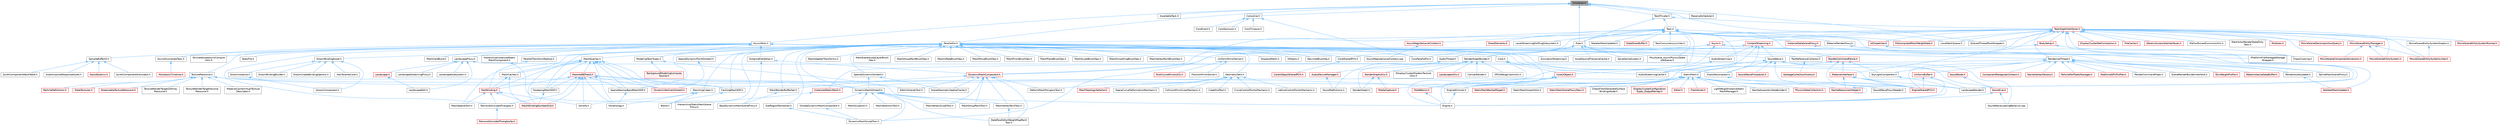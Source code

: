 digraph "Scheduler.h"
{
 // INTERACTIVE_SVG=YES
 // LATEX_PDF_SIZE
  bgcolor="transparent";
  edge [fontname=Helvetica,fontsize=10,labelfontname=Helvetica,labelfontsize=10];
  node [fontname=Helvetica,fontsize=10,shape=box,height=0.2,width=0.4];
  Node1 [id="Node000001",label="Scheduler.h",height=0.2,width=0.4,color="gray40", fillcolor="grey60", style="filled", fontcolor="black",tooltip=" "];
  Node1 -> Node2 [id="edge1_Node000001_Node000002",dir="back",color="steelblue1",style="solid",tooltip=" "];
  Node2 [id="Node000002",label="AsyncWork.h",height=0.2,width=0.4,color="grey40", fillcolor="white", style="filled",URL="$da/d9a/AsyncWork_8h.html",tooltip=" "];
  Node2 -> Node3 [id="edge2_Node000002_Node000003",dir="back",color="steelblue1",style="solid",tooltip=" "];
  Node3 [id="Node000003",label="AnimationStreaming.h",height=0.2,width=0.4,color="grey40", fillcolor="white", style="filled",URL="$d5/d44/AnimationStreaming_8h.html",tooltip=" "];
  Node2 -> Node4 [id="edge3_Node000002_Node000004",dir="back",color="steelblue1",style="solid",tooltip=" "];
  Node4 [id="Node000004",label="AsyncEnumerateTask.h",height=0.2,width=0.4,color="grey40", fillcolor="white", style="filled",URL="$d5/d71/AsyncEnumerateTask_8h.html",tooltip=" "];
  Node4 -> Node5 [id="edge4_Node000004_Node000005",dir="back",color="steelblue1",style="solid",tooltip=" "];
  Node5 [id="Node000005",label="MonotonicTimeline.h",height=0.2,width=0.4,color="red", fillcolor="#FFF0F0", style="filled",URL="$d9/dfd/MonotonicTimeline_8h.html",tooltip=" "];
  Node2 -> Node7 [id="edge5_Node000002_Node000007",dir="back",color="steelblue1",style="solid",tooltip=" "];
  Node7 [id="Node000007",label="AudioDecompress.h",height=0.2,width=0.4,color="grey40", fillcolor="white", style="filled",URL="$d9/dfd/AudioDecompress_8h.html",tooltip=" "];
  Node7 -> Node8 [id="edge6_Node000007_Node000008",dir="back",color="steelblue1",style="solid",tooltip=" "];
  Node8 [id="Node000008",label="SoundWaveProxyReader.h",height=0.2,width=0.4,color="grey40", fillcolor="white", style="filled",URL="$d1/d23/SoundWaveProxyReader_8h.html",tooltip=" "];
  Node2 -> Node9 [id="edge7_Node000002_Node000009",dir="back",color="steelblue1",style="solid",tooltip=" "];
  Node9 [id="Node000009",label="AudioStreaming.h",height=0.2,width=0.4,color="grey40", fillcolor="white", style="filled",URL="$db/d37/AudioStreaming_8h.html",tooltip=" "];
  Node9 -> Node10 [id="edge8_Node000009_Node000010",dir="back",color="steelblue1",style="solid",tooltip=" "];
  Node10 [id="Node000010",label="AudioStreamingCache.h",height=0.2,width=0.4,color="grey40", fillcolor="white", style="filled",URL="$d2/dc1/AudioStreamingCache_8h.html",tooltip=" "];
  Node2 -> Node10 [id="edge9_Node000002_Node000010",dir="back",color="steelblue1",style="solid",tooltip=" "];
  Node2 -> Node11 [id="edge10_Node000002_Node000011",dir="back",color="steelblue1",style="solid",tooltip=" "];
  Node11 [id="Node000011",label="Core.h",height=0.2,width=0.4,color="grey40", fillcolor="white", style="filled",URL="$d6/dd7/Core_8h.html",tooltip=" "];
  Node11 -> Node12 [id="edge11_Node000011_Node000012",dir="back",color="steelblue1",style="solid",tooltip=" "];
  Node12 [id="Node000012",label="CoreUObject.h",height=0.2,width=0.4,color="red", fillcolor="#FFF0F0", style="filled",URL="$d0/ded/CoreUObject_8h.html",tooltip=" "];
  Node12 -> Node13 [id="edge12_Node000012_Node000013",dir="back",color="steelblue1",style="solid",tooltip=" "];
  Node13 [id="Node000013",label="Engine.h",height=0.2,width=0.4,color="grey40", fillcolor="white", style="filled",URL="$d1/d34/Public_2Engine_8h.html",tooltip=" "];
  Node12 -> Node14 [id="edge13_Node000012_Node000014",dir="back",color="steelblue1",style="solid",tooltip=" "];
  Node14 [id="Node000014",label="EngineMinimal.h",height=0.2,width=0.4,color="grey40", fillcolor="white", style="filled",URL="$d0/d2c/EngineMinimal_8h.html",tooltip=" "];
  Node14 -> Node13 [id="edge14_Node000014_Node000013",dir="back",color="steelblue1",style="solid",tooltip=" "];
  Node12 -> Node15 [id="edge15_Node000012_Node000015",dir="back",color="steelblue1",style="solid",tooltip=" "];
  Node15 [id="Node000015",label="SlateBasics.h",height=0.2,width=0.4,color="red", fillcolor="#FFF0F0", style="filled",URL="$da/d2f/SlateBasics_8h.html",tooltip=" "];
  Node15 -> Node13 [id="edge16_Node000015_Node000013",dir="back",color="steelblue1",style="solid",tooltip=" "];
  Node11 -> Node13 [id="edge17_Node000011_Node000013",dir="back",color="steelblue1",style="solid",tooltip=" "];
  Node11 -> Node15 [id="edge18_Node000011_Node000015",dir="back",color="steelblue1",style="solid",tooltip=" "];
  Node2 -> Node20 [id="edge19_Node000002_Node000020",dir="back",color="steelblue1",style="solid",tooltip=" "];
  Node20 [id="Node000020",label="CoreSharedPCH.h",height=0.2,width=0.4,color="grey40", fillcolor="white", style="filled",URL="$d8/de5/CoreSharedPCH_8h.html",tooltip=" "];
  Node20 -> Node21 [id="edge20_Node000020_Node000021",dir="back",color="steelblue1",style="solid",tooltip=" "];
  Node21 [id="Node000021",label="CoreUObjectSharedPCH.h",height=0.2,width=0.4,color="red", fillcolor="#FFF0F0", style="filled",URL="$de/d2f/CoreUObjectSharedPCH_8h.html",tooltip=" "];
  Node2 -> Node25 [id="edge21_Node000002_Node000025",dir="back",color="steelblue1",style="solid",tooltip=" "];
  Node25 [id="Node000025",label="DistanceFieldAtlas.h",height=0.2,width=0.4,color="grey40", fillcolor="white", style="filled",URL="$df/def/DistanceFieldAtlas_8h.html",tooltip=" "];
  Node25 -> Node26 [id="edge22_Node000025_Node000026",dir="back",color="steelblue1",style="solid",tooltip=" "];
  Node26 [id="Node000026",label="BaseDynamicMeshSceneProxy.h",height=0.2,width=0.4,color="grey40", fillcolor="white", style="filled",URL="$d2/dee/BaseDynamicMeshSceneProxy_8h.html",tooltip=" "];
  Node25 -> Node27 [id="edge23_Node000025_Node000027",dir="back",color="steelblue1",style="solid",tooltip=" "];
  Node27 [id="Node000027",label="DynamicMeshComponent.h",height=0.2,width=0.4,color="red", fillcolor="#FFF0F0", style="filled",URL="$d8/d66/DynamicMeshComponent_8h.html",tooltip=" "];
  Node27 -> Node28 [id="edge24_Node000027_Node000028",dir="back",color="steelblue1",style="solid",tooltip=" "];
  Node28 [id="Node000028",label="DataflowEditorWeightMapPaint\lTool.h",height=0.2,width=0.4,color="grey40", fillcolor="white", style="filled",URL="$db/d46/DataflowEditorWeightMapPaintTool_8h.html",tooltip=" "];
  Node27 -> Node29 [id="edge25_Node000027_Node000029",dir="back",color="steelblue1",style="solid",tooltip=" "];
  Node29 [id="Node000029",label="DeformMeshPolygonsTool.h",height=0.2,width=0.4,color="grey40", fillcolor="white", style="filled",URL="$db/d72/DeformMeshPolygonsTool_8h.html",tooltip=" "];
  Node27 -> Node37 [id="edge26_Node000027_Node000037",dir="back",color="steelblue1",style="solid",tooltip=" "];
  Node37 [id="Node000037",label="EditUVIslandsTool.h",height=0.2,width=0.4,color="grey40", fillcolor="white", style="filled",URL="$d0/de4/EditUVIslandsTool_8h.html",tooltip=" "];
  Node27 -> Node38 [id="edge27_Node000027_Node000038",dir="back",color="steelblue1",style="solid",tooltip=" "];
  Node38 [id="Node000038",label="MeshGroupPaintTool.h",height=0.2,width=0.4,color="grey40", fillcolor="white", style="filled",URL="$dd/d04/MeshGroupPaintTool_8h.html",tooltip=" "];
  Node27 -> Node39 [id="edge28_Node000027_Node000039",dir="back",color="steelblue1",style="solid",tooltip=" "];
  Node39 [id="Node000039",label="MeshRenderBufferSet.h",height=0.2,width=0.4,color="grey40", fillcolor="white", style="filled",URL="$de/dc2/MeshRenderBufferSet_8h.html",tooltip=" "];
  Node39 -> Node26 [id="edge29_Node000039_Node000026",dir="back",color="steelblue1",style="solid",tooltip=" "];
  Node27 -> Node44 [id="edge30_Node000027_Node000044",dir="back",color="steelblue1",style="solid",tooltip=" "];
  Node44 [id="Node000044",label="MeshVertexPaintTool.h",height=0.2,width=0.4,color="grey40", fillcolor="white", style="filled",URL="$db/d74/MeshVertexPaintTool_8h.html",tooltip=" "];
  Node44 -> Node28 [id="edge31_Node000044_Node000028",dir="back",color="steelblue1",style="solid",tooltip=" "];
  Node27 -> Node45 [id="edge32_Node000027_Node000045",dir="back",color="steelblue1",style="solid",tooltip=" "];
  Node45 [id="Node000045",label="MeshVertexSculptTool.h",height=0.2,width=0.4,color="grey40", fillcolor="white", style="filled",URL="$dc/da6/MeshVertexSculptTool_8h.html",tooltip=" "];
  Node27 -> Node98 [id="edge33_Node000027_Node000098",dir="back",color="steelblue1",style="solid",tooltip=" "];
  Node98 [id="Node000098",label="SceneGeometrySpatialCache.h",height=0.2,width=0.4,color="grey40", fillcolor="white", style="filled",URL="$d6/d6f/SceneGeometrySpatialCache_8h.html",tooltip=" "];
  Node2 -> Node99 [id="edge34_Node000002_Node000099",dir="back",color="steelblue1",style="solid",tooltip=" "];
  Node99 [id="Node000099",label="GroomBindingAsset.h",height=0.2,width=0.4,color="grey40", fillcolor="white", style="filled",URL="$de/d26/GroomBindingAsset_8h.html",tooltip=" "];
  Node99 -> Node100 [id="edge35_Node000099_Node000100",dir="back",color="steelblue1",style="solid",tooltip=" "];
  Node100 [id="Node000100",label="GroomBindingBuilder.h",height=0.2,width=0.4,color="grey40", fillcolor="white", style="filled",URL="$d2/d2f/GroomBindingBuilder_8h.html",tooltip=" "];
  Node99 -> Node101 [id="edge36_Node000099_Node000101",dir="back",color="steelblue1",style="solid",tooltip=" "];
  Node101 [id="Node000101",label="GroomComponent.h",height=0.2,width=0.4,color="grey40", fillcolor="white", style="filled",URL="$de/d2e/GroomComponent_8h.html",tooltip=" "];
  Node99 -> Node102 [id="edge37_Node000099_Node000102",dir="back",color="steelblue1",style="solid",tooltip=" "];
  Node102 [id="Node000102",label="GroomCreateBindingOptions.h",height=0.2,width=0.4,color="grey40", fillcolor="white", style="filled",URL="$d5/dba/GroomCreateBindingOptions_8h.html",tooltip=" "];
  Node99 -> Node103 [id="edge38_Node000099_Node000103",dir="back",color="steelblue1",style="solid",tooltip=" "];
  Node103 [id="Node000103",label="GroomInstance.h",height=0.2,width=0.4,color="grey40", fillcolor="white", style="filled",URL="$dd/d47/GroomInstance_8h.html",tooltip=" "];
  Node103 -> Node101 [id="edge39_Node000103_Node000101",dir="back",color="steelblue1",style="solid",tooltip=" "];
  Node99 -> Node104 [id="edge40_Node000099_Node000104",dir="back",color="steelblue1",style="solid",tooltip=" "];
  Node104 [id="Node000104",label="HairStrandsCore.h",height=0.2,width=0.4,color="grey40", fillcolor="white", style="filled",URL="$d7/def/HairStrandsCore_8h.html",tooltip=" "];
  Node2 -> Node105 [id="edge41_Node000002_Node000105",dir="back",color="steelblue1",style="solid",tooltip=" "];
  Node105 [id="Node000105",label="HierarchicalInstancedStatic\lMeshComponent.h",height=0.2,width=0.4,color="grey40", fillcolor="white", style="filled",URL="$d3/ddb/HierarchicalInstancedStaticMeshComponent_8h.html",tooltip=" "];
  Node105 -> Node106 [id="edge42_Node000105_Node000106",dir="back",color="steelblue1",style="solid",tooltip=" "];
  Node106 [id="Node000106",label="HierarchicalStaticMeshScene\lProxy.h",height=0.2,width=0.4,color="grey40", fillcolor="white", style="filled",URL="$d3/d4d/HierarchicalStaticMeshSceneProxy_8h.html",tooltip=" "];
  Node2 -> Node107 [id="edge43_Node000002_Node000107",dir="back",color="steelblue1",style="solid",tooltip=" "];
  Node107 [id="Node000107",label="LandscapeProxy.h",height=0.2,width=0.4,color="grey40", fillcolor="white", style="filled",URL="$db/dae/LandscapeProxy_8h.html",tooltip=" "];
  Node107 -> Node108 [id="edge44_Node000107_Node000108",dir="back",color="steelblue1",style="solid",tooltip=" "];
  Node108 [id="Node000108",label="Landscape.h",height=0.2,width=0.4,color="red", fillcolor="#FFF0F0", style="filled",URL="$d5/dd6/Landscape_8h.html",tooltip=" "];
  Node108 -> Node109 [id="edge45_Node000108_Node000109",dir="back",color="steelblue1",style="solid",tooltip=" "];
  Node109 [id="Node000109",label="LandscapeEdit.h",height=0.2,width=0.4,color="grey40", fillcolor="white", style="filled",URL="$df/d61/LandscapeEdit_8h.html",tooltip=" "];
  Node107 -> Node109 [id="edge46_Node000107_Node000109",dir="back",color="steelblue1",style="solid",tooltip=" "];
  Node107 -> Node114 [id="edge47_Node000107_Node000114",dir="back",color="steelblue1",style="solid",tooltip=" "];
  Node114 [id="Node000114",label="LandscapeRender.h",height=0.2,width=0.4,color="grey40", fillcolor="white", style="filled",URL="$df/d67/LandscapeRender_8h.html",tooltip=" "];
  Node107 -> Node115 [id="edge48_Node000107_Node000115",dir="back",color="steelblue1",style="solid",tooltip=" "];
  Node115 [id="Node000115",label="LandscapeStreamingProxy.h",height=0.2,width=0.4,color="grey40", fillcolor="white", style="filled",URL="$de/d5a/LandscapeStreamingProxy_8h.html",tooltip=" "];
  Node107 -> Node116 [id="edge49_Node000107_Node000116",dir="back",color="steelblue1",style="solid",tooltip=" "];
  Node116 [id="Node000116",label="LandscapeSubsystem.h",height=0.2,width=0.4,color="grey40", fillcolor="white", style="filled",URL="$d7/ddd/LandscapeSubsystem_8h.html",tooltip=" "];
  Node2 -> Node117 [id="edge50_Node000002_Node000117",dir="back",color="steelblue1",style="solid",tooltip=" "];
  Node117 [id="Node000117",label="MeshCardBuild.h",height=0.2,width=0.4,color="grey40", fillcolor="white", style="filled",URL="$d8/df6/MeshCardBuild_8h.html",tooltip=" "];
  Node2 -> Node118 [id="edge51_Node000002_Node000118",dir="back",color="steelblue1",style="solid",tooltip=" "];
  Node118 [id="Node000118",label="ModelingTaskTypes.h",height=0.2,width=0.4,color="grey40", fillcolor="white", style="filled",URL="$d0/dd2/ModelingTaskTypes_8h.html",tooltip=" "];
  Node118 -> Node119 [id="edge52_Node000118_Node000119",dir="back",color="steelblue1",style="solid",tooltip=" "];
  Node119 [id="Node000119",label="BackgroundModelingCompute\lSource.h",height=0.2,width=0.4,color="red", fillcolor="#FFF0F0", style="filled",URL="$d4/da3/BackgroundModelingComputeSource_8h.html",tooltip=" "];
  Node118 -> Node37 [id="edge53_Node000118_Node000037",dir="back",color="steelblue1",style="solid",tooltip=" "];
  Node2 -> Node120 [id="edge54_Node000002_Node000120",dir="back",color="steelblue1",style="solid",tooltip=" "];
  Node120 [id="Node000120",label="RenderAssetUpdate.h",height=0.2,width=0.4,color="grey40", fillcolor="white", style="filled",URL="$df/da4/RenderAssetUpdate_8h.html",tooltip=" "];
  Node120 -> Node121 [id="edge55_Node000120_Node000121",dir="back",color="steelblue1",style="solid",tooltip=" "];
  Node121 [id="Node000121",label="SkeletalMeshUpdate.h",height=0.2,width=0.4,color="red", fillcolor="#FFF0F0", style="filled",URL="$df/d79/SkeletalMeshUpdate_8h.html",tooltip=" "];
  Node2 -> Node123 [id="edge56_Node000002_Node000123",dir="back",color="steelblue1",style="solid",tooltip=" "];
  Node123 [id="Node000123",label="SampleBufferIO.h",height=0.2,width=0.4,color="grey40", fillcolor="white", style="filled",URL="$df/d39/SampleBufferIO_8h.html",tooltip=" "];
  Node123 -> Node124 [id="edge57_Node000123_Node000124",dir="back",color="steelblue1",style="solid",tooltip=" "];
  Node124 [id="Node000124",label="AudioImpulseResponseAsset.h",height=0.2,width=0.4,color="grey40", fillcolor="white", style="filled",URL="$d5/d37/AudioImpulseResponseAsset_8h.html",tooltip=" "];
  Node123 -> Node125 [id="edge58_Node000123_Node000125",dir="back",color="steelblue1",style="solid",tooltip=" "];
  Node125 [id="Node000125",label="SoundSubmix.h",height=0.2,width=0.4,color="red", fillcolor="#FFF0F0", style="filled",URL="$d9/db4/SoundSubmix_8h.html",tooltip=" "];
  Node123 -> Node135 [id="edge59_Node000123_Node000135",dir="back",color="steelblue1",style="solid",tooltip=" "];
  Node135 [id="Node000135",label="SynthComponentGranulator.h",height=0.2,width=0.4,color="grey40", fillcolor="white", style="filled",URL="$d0/d29/SynthComponentGranulator_8h.html",tooltip=" "];
  Node123 -> Node136 [id="edge60_Node000123_Node000136",dir="back",color="steelblue1",style="solid",tooltip=" "];
  Node136 [id="Node000136",label="SynthComponentWaveTable.h",height=0.2,width=0.4,color="grey40", fillcolor="white", style="filled",URL="$d5/d08/SynthComponentWaveTable_8h.html",tooltip=" "];
  Node2 -> Node137 [id="edge61_Node000002_Node000137",dir="back",color="steelblue1",style="solid",tooltip=" "];
  Node137 [id="Node000137",label="SkinnedAssetAsyncCompile\lUtils.h",height=0.2,width=0.4,color="grey40", fillcolor="white", style="filled",URL="$d0/dc7/SkinnedAssetAsyncCompileUtils_8h.html",tooltip=" "];
  Node2 -> Node138 [id="edge62_Node000002_Node000138",dir="back",color="steelblue1",style="solid",tooltip=" "];
  Node138 [id="Node000138",label="SoundWave.h",height=0.2,width=0.4,color="grey40", fillcolor="white", style="filled",URL="$d3/d6d/SoundWave_8h.html",tooltip=" "];
  Node138 -> Node7 [id="edge63_Node000138_Node000007",dir="back",color="steelblue1",style="solid",tooltip=" "];
  Node138 -> Node10 [id="edge64_Node000138_Node000010",dir="back",color="steelblue1",style="solid",tooltip=" "];
  Node138 -> Node14 [id="edge65_Node000138_Node000014",dir="back",color="steelblue1",style="solid",tooltip=" "];
  Node138 -> Node23 [id="edge66_Node000138_Node000023",dir="back",color="steelblue1",style="solid",tooltip=" "];
  Node23 [id="Node000023",label="EngineSharedPCH.h",height=0.2,width=0.4,color="red", fillcolor="#FFF0F0", style="filled",URL="$dc/dbb/EngineSharedPCH_8h.html",tooltip=" "];
  Node138 -> Node139 [id="edge67_Node000138_Node000139",dir="back",color="steelblue1",style="solid",tooltip=" "];
  Node139 [id="Node000139",label="SoundCue.h",height=0.2,width=0.4,color="red", fillcolor="#FFF0F0", style="filled",URL="$d8/d0b/SoundCue_8h.html",tooltip=" "];
  Node139 -> Node13 [id="edge68_Node000139_Node000013",dir="back",color="steelblue1",style="solid",tooltip=" "];
  Node139 -> Node141 [id="edge69_Node000139_Node000141",dir="back",color="steelblue1",style="solid",tooltip=" "];
  Node141 [id="Node000141",label="SoundWaveLoadingBehavior.cpp",height=0.2,width=0.4,color="grey40", fillcolor="white", style="filled",URL="$d7/d95/SoundWaveLoadingBehavior_8cpp.html",tooltip=" "];
  Node138 -> Node142 [id="edge70_Node000138_Node000142",dir="back",color="steelblue1",style="solid",tooltip=" "];
  Node142 [id="Node000142",label="SoundNode.h",height=0.2,width=0.4,color="red", fillcolor="#FFF0F0", style="filled",URL="$da/d8b/SoundNode_8h.html",tooltip=" "];
  Node142 -> Node139 [id="edge71_Node000142_Node000139",dir="back",color="steelblue1",style="solid",tooltip=" "];
  Node138 -> Node141 [id="edge72_Node000138_Node000141",dir="back",color="steelblue1",style="solid",tooltip=" "];
  Node138 -> Node166 [id="edge73_Node000138_Node000166",dir="back",color="steelblue1",style="solid",tooltip=" "];
  Node166 [id="Node000166",label="SoundWaveProcedural.h",height=0.2,width=0.4,color="red", fillcolor="#FFF0F0", style="filled",URL="$d8/d4f/SoundWaveProcedural_8h.html",tooltip=" "];
  Node2 -> Node172 [id="edge74_Node000002_Node000172",dir="back",color="steelblue1",style="solid",tooltip=" "];
  Node172 [id="Node000172",label="StaticMesh.h",height=0.2,width=0.4,color="grey40", fillcolor="white", style="filled",URL="$dc/d8f/StaticMesh_8h.html",tooltip=" "];
  Node172 -> Node173 [id="edge75_Node000172_Node000173",dir="back",color="steelblue1",style="solid",tooltip=" "];
  Node173 [id="Node000173",label="ChaosFleshGenerateSurface\lBindingsNode.h",height=0.2,width=0.4,color="grey40", fillcolor="white", style="filled",URL="$db/dca/ChaosFleshGenerateSurfaceBindingsNode_8h.html",tooltip=" "];
  Node172 -> Node174 [id="edge76_Node000172_Node000174",dir="back",color="steelblue1",style="solid",tooltip=" "];
  Node174 [id="Node000174",label="DisplayClusterConfiguration\lTypes_OutputRemap.h",height=0.2,width=0.4,color="red", fillcolor="#FFF0F0", style="filled",URL="$d9/d4f/DisplayClusterConfigurationTypes__OutputRemap_8h.html",tooltip=" "];
  Node172 -> Node185 [id="edge77_Node000172_Node000185",dir="back",color="steelblue1",style="solid",tooltip=" "];
  Node185 [id="Node000185",label="Editor.h",height=0.2,width=0.4,color="red", fillcolor="#FFF0F0", style="filled",URL="$de/d6e/Editor_8h.html",tooltip=" "];
  Node172 -> Node14 [id="edge78_Node000172_Node000014",dir="back",color="steelblue1",style="solid",tooltip=" "];
  Node172 -> Node23 [id="edge79_Node000172_Node000023",dir="back",color="steelblue1",style="solid",tooltip=" "];
  Node172 -> Node414 [id="edge80_Node000172_Node000414",dir="back",color="steelblue1",style="solid",tooltip=" "];
  Node414 [id="Node000414",label="FleshAsset.h",height=0.2,width=0.4,color="red", fillcolor="#FFF0F0", style="filled",URL="$d7/d5c/FleshAsset_8h.html",tooltip=" "];
  Node172 -> Node422 [id="edge81_Node000172_Node000422",dir="back",color="steelblue1",style="solid",tooltip=" "];
  Node422 [id="Node000422",label="InstancedStaticMesh.h",height=0.2,width=0.4,color="red", fillcolor="#FFF0F0", style="filled",URL="$dd/d89/InstancedStaticMesh_8h.html",tooltip=" "];
  Node422 -> Node106 [id="edge82_Node000422_Node000106",dir="back",color="steelblue1",style="solid",tooltip=" "];
  Node172 -> Node425 [id="edge83_Node000172_Node000425",dir="back",color="steelblue1",style="solid",tooltip=" "];
  Node425 [id="Node000425",label="LightWeightInstanceStatic\lMeshManager.h",height=0.2,width=0.4,color="grey40", fillcolor="white", style="filled",URL="$d4/d75/LightWeightInstanceStaticMeshManager_8h.html",tooltip=" "];
  Node172 -> Node426 [id="edge84_Node000172_Node000426",dir="back",color="steelblue1",style="solid",tooltip=" "];
  Node426 [id="Node000426",label="NaniteAssemblyDataBuilder.h",height=0.2,width=0.4,color="grey40", fillcolor="white", style="filled",URL="$d4/d5c/NaniteAssemblyDataBuilder_8h.html",tooltip=" "];
  Node172 -> Node427 [id="edge85_Node000172_Node000427",dir="back",color="steelblue1",style="solid",tooltip=" "];
  Node427 [id="Node000427",label="NaniteResourcesHelper.h",height=0.2,width=0.4,color="red", fillcolor="#FFF0F0", style="filled",URL="$dc/d48/NaniteResourcesHelper_8h.html",tooltip=" "];
  Node427 -> Node427 [id="edge86_Node000427_Node000427",dir="back",color="steelblue1",style="solid",tooltip=" "];
  Node172 -> Node429 [id="edge87_Node000172_Node000429",dir="back",color="steelblue1",style="solid",tooltip=" "];
  Node429 [id="Node000429",label="PhysicsDataCollection.h",height=0.2,width=0.4,color="red", fillcolor="#FFF0F0", style="filled",URL="$d0/de2/PhysicsDataCollection_8h.html",tooltip=" "];
  Node172 -> Node430 [id="edge88_Node000172_Node000430",dir="back",color="steelblue1",style="solid",tooltip=" "];
  Node430 [id="Node000430",label="StaticMeshBackedTarget.h",height=0.2,width=0.4,color="red", fillcolor="#FFF0F0", style="filled",URL="$db/d72/StaticMeshBackedTarget_8h.html",tooltip=" "];
  Node172 -> Node431 [id="edge89_Node000172_Node000431",dir="back",color="steelblue1",style="solid",tooltip=" "];
  Node431 [id="Node000431",label="StaticMeshImportUtils.h",height=0.2,width=0.4,color="grey40", fillcolor="white", style="filled",URL="$df/db9/StaticMeshImportUtils_8h.html",tooltip=" "];
  Node172 -> Node432 [id="edge90_Node000172_Node000432",dir="back",color="steelblue1",style="solid",tooltip=" "];
  Node432 [id="Node000432",label="StaticMeshSceneProxyDesc.h",height=0.2,width=0.4,color="red", fillcolor="#FFF0F0", style="filled",URL="$d0/d31/StaticMeshSceneProxyDesc_8h.html",tooltip=" "];
  Node2 -> Node434 [id="edge91_Node000002_Node000434",dir="back",color="steelblue1",style="solid",tooltip=" "];
  Node434 [id="Node000434",label="StatsFile.h",height=0.2,width=0.4,color="grey40", fillcolor="white", style="filled",URL="$d7/d3b/StatsFile_8h.html",tooltip=" "];
  Node2 -> Node435 [id="edge92_Node000002_Node000435",dir="back",color="steelblue1",style="solid",tooltip=" "];
  Node435 [id="Node000435",label="TextureResource.h",height=0.2,width=0.4,color="grey40", fillcolor="white", style="filled",URL="$dd/df3/TextureResource_8h.html",tooltip=" "];
  Node435 -> Node13 [id="edge93_Node000435_Node000013",dir="back",color="steelblue1",style="solid",tooltip=" "];
  Node435 -> Node14 [id="edge94_Node000435_Node000014",dir="back",color="steelblue1",style="solid",tooltip=" "];
  Node435 -> Node23 [id="edge95_Node000435_Node000023",dir="back",color="steelblue1",style="solid",tooltip=" "];
  Node435 -> Node436 [id="edge96_Node000435_Node000436",dir="back",color="steelblue1",style="solid",tooltip=" "];
  Node436 [id="Node000436",label="MaterialCacheVirtualTexture\lDescriptor.h",height=0.2,width=0.4,color="grey40", fillcolor="white", style="filled",URL="$d7/d4c/MaterialCacheVirtualTextureDescriptor_8h.html",tooltip=" "];
  Node435 -> Node437 [id="edge97_Node000435_Node000437",dir="back",color="steelblue1",style="solid",tooltip=" "];
  Node437 [id="Node000437",label="ParticleDefinitions.h",height=0.2,width=0.4,color="red", fillcolor="#FFF0F0", style="filled",URL="$db/dde/ParticleDefinitions_8h.html",tooltip=" "];
  Node435 -> Node438 [id="edge98_Node000435_Node000438",dir="back",color="steelblue1",style="solid",tooltip=" "];
  Node438 [id="Node000438",label="SlateTextures.h",height=0.2,width=0.4,color="red", fillcolor="#FFF0F0", style="filled",URL="$df/d06/SlateTextures_8h.html",tooltip=" "];
  Node435 -> Node442 [id="edge99_Node000435_Node000442",dir="back",color="steelblue1",style="solid",tooltip=" "];
  Node442 [id="Node000442",label="StreamableTextureResource.h",height=0.2,width=0.4,color="red", fillcolor="#FFF0F0", style="filled",URL="$dd/d72/StreamableTextureResource_8h.html",tooltip=" "];
  Node435 -> Node444 [id="edge100_Node000435_Node000444",dir="back",color="steelblue1",style="solid",tooltip=" "];
  Node444 [id="Node000444",label="TextureRenderTarget2DArray\lResource.h",height=0.2,width=0.4,color="grey40", fillcolor="white", style="filled",URL="$dc/df2/TextureRenderTarget2DArrayResource_8h.html",tooltip=" "];
  Node435 -> Node445 [id="edge101_Node000435_Node000445",dir="back",color="steelblue1",style="solid",tooltip=" "];
  Node445 [id="Node000445",label="TextureRenderTargetVolume\lResource.h",height=0.2,width=0.4,color="grey40", fillcolor="white", style="filled",URL="$d0/df7/TextureRenderTargetVolumeResource_8h.html",tooltip=" "];
  Node1 -> Node446 [id="edge102_Node000001_Node000446",dir="back",color="steelblue1",style="solid",tooltip=" "];
  Node446 [id="Node000446",label="AwaitableTask.h",height=0.2,width=0.4,color="grey40", fillcolor="white", style="filled",URL="$d0/de4/AwaitableTask_8h.html",tooltip=" "];
  Node1 -> Node447 [id="edge103_Node000001_Node000447",dir="back",color="steelblue1",style="solid",tooltip=" "];
  Node447 [id="Node000447",label="Coroutine.h",height=0.2,width=0.4,color="grey40", fillcolor="white", style="filled",URL="$d9/dfc/Coroutine_8h.html",tooltip=" "];
  Node447 -> Node448 [id="edge104_Node000447_Node000448",dir="back",color="steelblue1",style="solid",tooltip=" "];
  Node448 [id="Node000448",label="CoroEvent.h",height=0.2,width=0.4,color="grey40", fillcolor="white", style="filled",URL="$d3/d4f/CoroEvent_8h.html",tooltip=" "];
  Node447 -> Node449 [id="edge105_Node000447_Node000449",dir="back",color="steelblue1",style="solid",tooltip=" "];
  Node449 [id="Node000449",label="CoroParallelFor.h",height=0.2,width=0.4,color="grey40", fillcolor="white", style="filled",URL="$d2/d05/CoroParallelFor_8h.html",tooltip=" "];
  Node447 -> Node450 [id="edge106_Node000447_Node000450",dir="back",color="steelblue1",style="solid",tooltip=" "];
  Node450 [id="Node000450",label="CoroSpinLock.h",height=0.2,width=0.4,color="grey40", fillcolor="white", style="filled",URL="$dc/db7/CoroSpinLock_8h.html",tooltip=" "];
  Node447 -> Node451 [id="edge107_Node000447_Node000451",dir="back",color="steelblue1",style="solid",tooltip=" "];
  Node451 [id="Node000451",label="CoroTimeout.h",height=0.2,width=0.4,color="grey40", fillcolor="white", style="filled",URL="$d5/d68/CoroTimeout_8h.html",tooltip=" "];
  Node1 -> Node452 [id="edge108_Node000001_Node000452",dir="back",color="steelblue1",style="solid",tooltip=" "];
  Node452 [id="Node000452",label="LocalWorkQueue.h",height=0.2,width=0.4,color="grey40", fillcolor="white", style="filled",URL="$d7/d67/LocalWorkQueue_8h.html",tooltip=" "];
  Node1 -> Node453 [id="edge109_Node000001_Node000453",dir="back",color="steelblue1",style="solid",tooltip=" "];
  Node453 [id="Node000453",label="ParallelFor.h",height=0.2,width=0.4,color="grey40", fillcolor="white", style="filled",URL="$d2/da1/ParallelFor_8h.html",tooltip=" "];
  Node453 -> Node454 [id="edge110_Node000453_Node000454",dir="back",color="steelblue1",style="solid",tooltip=" "];
  Node454 [id="Node000454",label="AsyncRegisterLevelContext.cpp",height=0.2,width=0.4,color="grey40", fillcolor="white", style="filled",URL="$da/df8/AsyncRegisterLevelContext_8cpp.html",tooltip=" "];
  Node453 -> Node455 [id="edge111_Node000453_Node000455",dir="back",color="steelblue1",style="solid",tooltip=" "];
  Node455 [id="Node000455",label="Blend.h",height=0.2,width=0.4,color="grey40", fillcolor="white", style="filled",URL="$d4/d80/Blend_8h.html",tooltip=" "];
  Node453 -> Node456 [id="edge112_Node000453_Node000456",dir="back",color="steelblue1",style="solid",tooltip=" "];
  Node456 [id="Node000456",label="CachingMeshSDF.h",height=0.2,width=0.4,color="grey40", fillcolor="white", style="filled",URL="$d3/de9/CachingMeshSDF_8h.html",tooltip=" "];
  Node456 -> Node455 [id="edge113_Node000456_Node000455",dir="back",color="steelblue1",style="solid",tooltip=" "];
  Node453 -> Node20 [id="edge114_Node000453_Node000020",dir="back",color="steelblue1",style="solid",tooltip=" "];
  Node453 -> Node449 [id="edge115_Node000453_Node000449",dir="back",color="steelblue1",style="solid",tooltip=" "];
  Node453 -> Node457 [id="edge116_Node000453_Node000457",dir="back",color="steelblue1",style="solid",tooltip=" "];
  Node457 [id="Node000457",label="DisplaceMesh.h",height=0.2,width=0.4,color="grey40", fillcolor="white", style="filled",URL="$da/df2/DisplaceMesh_8h.html",tooltip=" "];
  Node453 -> Node458 [id="edge117_Node000453_Node000458",dir="back",color="steelblue1",style="solid",tooltip=" "];
  Node458 [id="Node000458",label="DynamicMeshOctree3.h",height=0.2,width=0.4,color="grey40", fillcolor="white", style="filled",URL="$d8/d9f/DynamicMeshOctree3_8h.html",tooltip=" "];
  Node458 -> Node28 [id="edge118_Node000458_Node000028",dir="back",color="steelblue1",style="solid",tooltip=" "];
  Node458 -> Node459 [id="edge119_Node000458_Node000459",dir="back",color="steelblue1",style="solid",tooltip=" "];
  Node459 [id="Node000459",label="DynamicMeshSculptTool.h",height=0.2,width=0.4,color="grey40", fillcolor="white", style="filled",URL="$d6/d16/DynamicMeshSculptTool_8h.html",tooltip=" "];
  Node458 -> Node38 [id="edge120_Node000458_Node000038",dir="back",color="steelblue1",style="solid",tooltip=" "];
  Node458 -> Node460 [id="edge121_Node000458_Node000460",dir="back",color="steelblue1",style="solid",tooltip=" "];
  Node460 [id="Node000460",label="MeshSculptUtil.h",height=0.2,width=0.4,color="grey40", fillcolor="white", style="filled",URL="$dc/de1/MeshSculptUtil_8h.html",tooltip=" "];
  Node458 -> Node33 [id="edge122_Node000458_Node000033",dir="back",color="steelblue1",style="solid",tooltip=" "];
  Node33 [id="Node000033",label="MeshSelectionTool.h",height=0.2,width=0.4,color="grey40", fillcolor="white", style="filled",URL="$d8/d80/MeshSelectionTool_8h.html",tooltip=" "];
  Node458 -> Node44 [id="edge123_Node000458_Node000044",dir="back",color="steelblue1",style="solid",tooltip=" "];
  Node458 -> Node45 [id="edge124_Node000458_Node000045",dir="back",color="steelblue1",style="solid",tooltip=" "];
  Node458 -> Node461 [id="edge125_Node000458_Node000461",dir="back",color="steelblue1",style="solid",tooltip=" "];
  Node461 [id="Node000461",label="OctreeDynamicMeshComponent.h",height=0.2,width=0.4,color="grey40", fillcolor="white", style="filled",URL="$d9/d19/OctreeDynamicMeshComponent_8h.html",tooltip=" "];
  Node461 -> Node459 [id="edge126_Node000461_Node000459",dir="back",color="steelblue1",style="solid",tooltip=" "];
  Node453 -> Node462 [id="edge127_Node000453_Node000462",dir="back",color="steelblue1",style="solid",tooltip=" "];
  Node462 [id="Node000462",label="FastReferenceCollector.h",height=0.2,width=0.4,color="grey40", fillcolor="white", style="filled",URL="$dd/d44/FastReferenceCollector_8h.html",tooltip=" "];
  Node462 -> Node463 [id="edge128_Node000462_Node000463",dir="back",color="steelblue1",style="solid",tooltip=" "];
  Node463 [id="Node000463",label="GarbageCollectionHistory.h",height=0.2,width=0.4,color="red", fillcolor="#FFF0F0", style="filled",URL="$d5/dee/GarbageCollectionHistory_8h.html",tooltip=" "];
  Node453 -> Node465 [id="edge129_Node000453_Node000465",dir="back",color="steelblue1",style="solid",tooltip=" "];
  Node465 [id="Node000465",label="GeometrySet3.h",height=0.2,width=0.4,color="grey40", fillcolor="white", style="filled",URL="$d2/d39/GeometrySet3_8h.html",tooltip=" "];
  Node465 -> Node466 [id="edge130_Node000465_Node000466",dir="back",color="steelblue1",style="solid",tooltip=" "];
  Node466 [id="Node000466",label="CollisionPrimitivesMechanic.h",height=0.2,width=0.4,color="grey40", fillcolor="white", style="filled",URL="$d7/d16/CollisionPrimitivesMechanic_8h.html",tooltip=" "];
  Node465 -> Node467 [id="edge131_Node000465_Node000467",dir="back",color="steelblue1",style="solid",tooltip=" "];
  Node467 [id="Node000467",label="CubeGridTool.h",height=0.2,width=0.4,color="grey40", fillcolor="white", style="filled",URL="$d3/d38/CubeGridTool_8h.html",tooltip=" "];
  Node465 -> Node468 [id="edge132_Node000465_Node000468",dir="back",color="steelblue1",style="solid",tooltip=" "];
  Node468 [id="Node000468",label="CurveControlPointsMechanic.h",height=0.2,width=0.4,color="grey40", fillcolor="white", style="filled",URL="$d4/d87/CurveControlPointsMechanic_8h.html",tooltip=" "];
  Node465 -> Node29 [id="edge133_Node000465_Node000029",dir="back",color="steelblue1",style="solid",tooltip=" "];
  Node465 -> Node469 [id="edge134_Node000465_Node000469",dir="back",color="steelblue1",style="solid",tooltip=" "];
  Node469 [id="Node000469",label="LatticeControlPointsMechanic.h",height=0.2,width=0.4,color="grey40", fillcolor="white", style="filled",URL="$d5/d7b/LatticeControlPointsMechanic_8h.html",tooltip=" "];
  Node465 -> Node470 [id="edge135_Node000465_Node000470",dir="back",color="steelblue1",style="solid",tooltip=" "];
  Node470 [id="Node000470",label="MeshTopologySelector.h",height=0.2,width=0.4,color="red", fillcolor="#FFF0F0", style="filled",URL="$d1/db0/MeshTopologySelector_8h.html",tooltip=" "];
  Node465 -> Node473 [id="edge136_Node000465_Node000473",dir="back",color="steelblue1",style="solid",tooltip=" "];
  Node473 [id="Node000473",label="SpaceCurveDeformationMechanic.h",height=0.2,width=0.4,color="grey40", fillcolor="white", style="filled",URL="$d0/d4d/SpaceCurveDeformationMechanic_8h.html",tooltip=" "];
  Node453 -> Node474 [id="edge137_Node000453_Node000474",dir="back",color="steelblue1",style="solid",tooltip=" "];
  Node474 [id="Node000474",label="KMeans.h",height=0.2,width=0.4,color="grey40", fillcolor="white", style="filled",URL="$df/d83/KMeans_8h.html",tooltip=" "];
  Node453 -> Node475 [id="edge138_Node000453_Node000475",dir="back",color="steelblue1",style="solid",tooltip=" "];
  Node475 [id="Node000475",label="KelvinletBrushOp.h",height=0.2,width=0.4,color="grey40", fillcolor="white", style="filled",URL="$d9/d5c/KelvinletBrushOp_8h.html",tooltip=" "];
  Node453 -> Node476 [id="edge139_Node000453_Node000476",dir="back",color="steelblue1",style="solid",tooltip=" "];
  Node476 [id="Node000476",label="MarchingCubes.h",height=0.2,width=0.4,color="grey40", fillcolor="white", style="filled",URL="$d8/d16/MarchingCubes_8h.html",tooltip=" "];
  Node476 -> Node455 [id="edge140_Node000476_Node000455",dir="back",color="steelblue1",style="solid",tooltip=" "];
  Node476 -> Node477 [id="edge141_Node000476_Node000477",dir="back",color="steelblue1",style="solid",tooltip=" "];
  Node477 [id="Node000477",label="Morphology.h",height=0.2,width=0.4,color="grey40", fillcolor="white", style="filled",URL="$d7/d60/Morphology_8h.html",tooltip=" "];
  Node476 -> Node478 [id="edge142_Node000476_Node000478",dir="back",color="steelblue1",style="solid",tooltip=" "];
  Node478 [id="Node000478",label="Solidify.h",height=0.2,width=0.4,color="grey40", fillcolor="white", style="filled",URL="$d0/ded/Solidify_8h.html",tooltip=" "];
  Node453 -> Node479 [id="edge143_Node000453_Node000479",dir="back",color="steelblue1",style="solid",tooltip=" "];
  Node479 [id="Node000479",label="MeshAdapterTransforms.h",height=0.2,width=0.4,color="grey40", fillcolor="white", style="filled",URL="$dd/da3/MeshAdapterTransforms_8h.html",tooltip=" "];
  Node453 -> Node480 [id="edge144_Node000453_Node000480",dir="back",color="steelblue1",style="solid",tooltip=" "];
  Node480 [id="Node000480",label="MeshCaches.h",height=0.2,width=0.4,color="grey40", fillcolor="white", style="filled",URL="$d4/d5e/MeshCaches_8h.html",tooltip=" "];
  Node480 -> Node481 [id="edge145_Node000480_Node000481",dir="back",color="steelblue1",style="solid",tooltip=" "];
  Node481 [id="Node000481",label="FastWinding.h",height=0.2,width=0.4,color="red", fillcolor="#FFF0F0", style="filled",URL="$d0/df7/FastWinding_8h.html",tooltip=" "];
  Node481 -> Node484 [id="edge146_Node000481_Node000484",dir="back",color="steelblue1",style="solid",tooltip=" "];
  Node484 [id="Node000484",label="MeshSpatialSort.h",height=0.2,width=0.4,color="grey40", fillcolor="white", style="filled",URL="$d5/d25/MeshSpatialSort_8h.html",tooltip=" "];
  Node481 -> Node485 [id="edge147_Node000481_Node000485",dir="back",color="steelblue1",style="solid",tooltip=" "];
  Node485 [id="Node000485",label="MeshWindingNumberGrid.h",height=0.2,width=0.4,color="red", fillcolor="#FFF0F0", style="filled",URL="$de/df0/MeshWindingNumberGrid_8h.html",tooltip=" "];
  Node481 -> Node487 [id="edge148_Node000481_Node000487",dir="back",color="steelblue1",style="solid",tooltip=" "];
  Node487 [id="Node000487",label="RemoveOccludedTriangles.h",height=0.2,width=0.4,color="grey40", fillcolor="white", style="filled",URL="$dc/d7b/RemoveOccludedTriangles_8h.html",tooltip=" "];
  Node487 -> Node488 [id="edge149_Node000487_Node000488",dir="back",color="steelblue1",style="solid",tooltip=" "];
  Node488 [id="Node000488",label="RemoveOccludedTrianglesOp.h",height=0.2,width=0.4,color="red", fillcolor="#FFF0F0", style="filled",URL="$d2/d39/RemoveOccludedTrianglesOp_8h.html",tooltip=" "];
  Node481 -> Node478 [id="edge150_Node000481_Node000478",dir="back",color="steelblue1",style="solid",tooltip=" "];
  Node480 -> Node485 [id="edge151_Node000480_Node000485",dir="back",color="steelblue1",style="solid",tooltip=" "];
  Node453 -> Node489 [id="edge152_Node000453_Node000489",dir="back",color="steelblue1",style="solid",tooltip=" "];
  Node489 [id="Node000489",label="MeshEraseSculptLayerBrush\lOps.h",height=0.2,width=0.4,color="grey40", fillcolor="white", style="filled",URL="$d3/dab/MeshEraseSculptLayerBrushOps_8h.html",tooltip=" "];
  Node453 -> Node490 [id="edge153_Node000453_Node000490",dir="back",color="steelblue1",style="solid",tooltip=" "];
  Node490 [id="Node000490",label="MeshGroupPaintBrushOps.h",height=0.2,width=0.4,color="grey40", fillcolor="white", style="filled",URL="$d4/df8/MeshGroupPaintBrushOps_8h.html",tooltip=" "];
  Node453 -> Node491 [id="edge154_Node000453_Node000491",dir="back",color="steelblue1",style="solid",tooltip=" "];
  Node491 [id="Node000491",label="MeshInflateBrushOps.h",height=0.2,width=0.4,color="grey40", fillcolor="white", style="filled",URL="$d7/d16/MeshInflateBrushOps_8h.html",tooltip=" "];
  Node453 -> Node492 [id="edge155_Node000453_Node000492",dir="back",color="steelblue1",style="solid",tooltip=" "];
  Node492 [id="Node000492",label="MeshMoveBrushOps.h",height=0.2,width=0.4,color="grey40", fillcolor="white", style="filled",URL="$dd/dcb/MeshMoveBrushOps_8h.html",tooltip=" "];
  Node453 -> Node493 [id="edge156_Node000453_Node000493",dir="back",color="steelblue1",style="solid",tooltip=" "];
  Node493 [id="Node000493",label="MeshPinchBrushOps.h",height=0.2,width=0.4,color="grey40", fillcolor="white", style="filled",URL="$dc/dbe/MeshPinchBrushOps_8h.html",tooltip=" "];
  Node453 -> Node494 [id="edge157_Node000453_Node000494",dir="back",color="steelblue1",style="solid",tooltip=" "];
  Node494 [id="Node000494",label="MeshPlaneBrushOps.h",height=0.2,width=0.4,color="grey40", fillcolor="white", style="filled",URL="$de/d05/MeshPlaneBrushOps_8h.html",tooltip=" "];
  Node453 -> Node495 [id="edge158_Node000453_Node000495",dir="back",color="steelblue1",style="solid",tooltip=" "];
  Node495 [id="Node000495",label="MeshQueries.h",height=0.2,width=0.4,color="grey40", fillcolor="white", style="filled",URL="$d1/d76/MeshQueries_8h.html",tooltip=" "];
  Node495 -> Node456 [id="edge159_Node000495_Node000456",dir="back",color="steelblue1",style="solid",tooltip=" "];
  Node495 -> Node458 [id="edge160_Node000495_Node000458",dir="back",color="steelblue1",style="solid",tooltip=" "];
  Node495 -> Node496 [id="edge161_Node000495_Node000496",dir="back",color="steelblue1",style="solid",tooltip=" "];
  Node496 [id="Node000496",label="DynamicVerticesOctree3.h",height=0.2,width=0.4,color="red", fillcolor="#FFF0F0", style="filled",URL="$df/d7e/DynamicVerticesOctree3_8h.html",tooltip=" "];
  Node495 -> Node481 [id="edge162_Node000495_Node000481",dir="back",color="steelblue1",style="solid",tooltip=" "];
  Node495 -> Node497 [id="edge163_Node000495_Node000497",dir="back",color="steelblue1",style="solid",tooltip=" "];
  Node497 [id="Node000497",label="MeshAABBTree3.h",height=0.2,width=0.4,color="red", fillcolor="#FFF0F0", style="filled",URL="$d8/d90/MeshAABBTree3_8h.html",tooltip=" "];
  Node497 -> Node456 [id="edge164_Node000497_Node000456",dir="back",color="steelblue1",style="solid",tooltip=" "];
  Node497 -> Node458 [id="edge165_Node000497_Node000458",dir="back",color="steelblue1",style="solid",tooltip=" "];
  Node497 -> Node496 [id="edge166_Node000497_Node000496",dir="back",color="steelblue1",style="solid",tooltip=" "];
  Node497 -> Node481 [id="edge167_Node000497_Node000481",dir="back",color="steelblue1",style="solid",tooltip=" "];
  Node497 -> Node485 [id="edge168_Node000497_Node000485",dir="back",color="steelblue1",style="solid",tooltip=" "];
  Node497 -> Node477 [id="edge169_Node000497_Node000477",dir="back",color="steelblue1",style="solid",tooltip=" "];
  Node497 -> Node487 [id="edge170_Node000497_Node000487",dir="back",color="steelblue1",style="solid",tooltip=" "];
  Node497 -> Node478 [id="edge171_Node000497_Node000478",dir="back",color="steelblue1",style="solid",tooltip=" "];
  Node497 -> Node556 [id="edge172_Node000497_Node000556",dir="back",color="steelblue1",style="solid",tooltip=" "];
  Node556 [id="Node000556",label="SparseNarrowBandMeshSDF.h",height=0.2,width=0.4,color="grey40", fillcolor="white", style="filled",URL="$d2/d60/SparseNarrowBandMeshSDF_8h.html",tooltip=" "];
  Node556 -> Node477 [id="edge173_Node000556_Node000477",dir="back",color="steelblue1",style="solid",tooltip=" "];
  Node497 -> Node557 [id="edge174_Node000497_Node000557",dir="back",color="steelblue1",style="solid",tooltip=" "];
  Node557 [id="Node000557",label="SweepingMeshSDF.h",height=0.2,width=0.4,color="grey40", fillcolor="white", style="filled",URL="$d9/d76/SweepingMeshSDF_8h.html",tooltip=" "];
  Node557 -> Node485 [id="edge175_Node000557_Node000485",dir="back",color="steelblue1",style="solid",tooltip=" "];
  Node495 -> Node480 [id="edge176_Node000495_Node000480",dir="back",color="steelblue1",style="solid",tooltip=" "];
  Node495 -> Node484 [id="edge177_Node000495_Node000484",dir="back",color="steelblue1",style="solid",tooltip=" "];
  Node495 -> Node485 [id="edge178_Node000495_Node000485",dir="back",color="steelblue1",style="solid",tooltip=" "];
  Node495 -> Node477 [id="edge179_Node000495_Node000477",dir="back",color="steelblue1",style="solid",tooltip=" "];
  Node495 -> Node556 [id="edge180_Node000495_Node000556",dir="back",color="steelblue1",style="solid",tooltip=" "];
  Node495 -> Node557 [id="edge181_Node000495_Node000557",dir="back",color="steelblue1",style="solid",tooltip=" "];
  Node453 -> Node39 [id="edge182_Node000453_Node000039",dir="back",color="steelblue1",style="solid",tooltip=" "];
  Node453 -> Node558 [id="edge183_Node000453_Node000558",dir="back",color="steelblue1",style="solid",tooltip=" "];
  Node558 [id="Node000558",label="MeshSculptBrushOps.h",height=0.2,width=0.4,color="grey40", fillcolor="white", style="filled",URL="$d1/dc9/MeshSculptBrushOps_8h.html",tooltip=" "];
  Node453 -> Node559 [id="edge184_Node000453_Node000559",dir="back",color="steelblue1",style="solid",tooltip=" "];
  Node559 [id="Node000559",label="MeshSmoothingBrushOps.h",height=0.2,width=0.4,color="grey40", fillcolor="white", style="filled",URL="$dd/d1d/MeshSmoothingBrushOps_8h.html",tooltip=" "];
  Node453 -> Node560 [id="edge185_Node000453_Node000560",dir="back",color="steelblue1",style="solid",tooltip=" "];
  Node560 [id="Node000560",label="MeshVertexPaintBrushOps.h",height=0.2,width=0.4,color="grey40", fillcolor="white", style="filled",URL="$df/d5b/MeshVertexPaintBrushOps_8h.html",tooltip=" "];
  Node453 -> Node561 [id="edge186_Node000453_Node000561",dir="back",color="steelblue1",style="solid",tooltip=" "];
  Node561 [id="Node000561",label="ParallelTransformReduce.h",height=0.2,width=0.4,color="grey40", fillcolor="white", style="filled",URL="$d8/de7/ParallelTransformReduce_8h.html",tooltip=" "];
  Node561 -> Node481 [id="edge187_Node000561_Node000481",dir="back",color="steelblue1",style="solid",tooltip=" "];
  Node453 -> Node487 [id="edge188_Node000453_Node000487",dir="back",color="steelblue1",style="solid",tooltip=" "];
  Node453 -> Node562 [id="edge189_Node000453_Node000562",dir="back",color="steelblue1",style="solid",tooltip=" "];
  Node562 [id="Node000562",label="SparseDynamicOctree3.h",height=0.2,width=0.4,color="grey40", fillcolor="white", style="filled",URL="$df/d29/SparseDynamicOctree3_8h.html",tooltip=" "];
  Node562 -> Node458 [id="edge190_Node000562_Node000458",dir="back",color="steelblue1",style="solid",tooltip=" "];
  Node562 -> Node98 [id="edge191_Node000562_Node000098",dir="back",color="steelblue1",style="solid",tooltip=" "];
  Node453 -> Node563 [id="edge192_Node000453_Node000563",dir="back",color="steelblue1",style="solid",tooltip=" "];
  Node563 [id="Node000563",label="SparseDynamicPointOctree3.h",height=0.2,width=0.4,color="grey40", fillcolor="white", style="filled",URL="$d5/dba/SparseDynamicPointOctree3_8h.html",tooltip=" "];
  Node563 -> Node496 [id="edge193_Node000563_Node000496",dir="back",color="steelblue1",style="solid",tooltip=" "];
  Node453 -> Node556 [id="edge194_Node000453_Node000556",dir="back",color="steelblue1",style="solid",tooltip=" "];
  Node453 -> Node564 [id="edge195_Node000453_Node000564",dir="back",color="steelblue1",style="solid",tooltip=" "];
  Node564 [id="Node000564",label="SubRegionRemesher.h",height=0.2,width=0.4,color="grey40", fillcolor="white", style="filled",URL="$d9/d7c/SubRegionRemesher_8h.html",tooltip=" "];
  Node564 -> Node459 [id="edge196_Node000564_Node000459",dir="back",color="steelblue1",style="solid",tooltip=" "];
  Node453 -> Node557 [id="edge197_Node000453_Node000557",dir="back",color="steelblue1",style="solid",tooltip=" "];
  Node453 -> Node565 [id="edge198_Node000453_Node000565",dir="back",color="steelblue1",style="solid",tooltip=" "];
  Node565 [id="Node000565",label="UniformMirrorSolver.h",height=0.2,width=0.4,color="grey40", fillcolor="white", style="filled",URL="$dd/dfd/UniformMirrorSolver_8h.html",tooltip=" "];
  Node565 -> Node566 [id="edge199_Node000565_Node000566",dir="back",color="steelblue1",style="solid",tooltip=" "];
  Node566 [id="Node000566",label="MultiCurveMirrorUtils.h",height=0.2,width=0.4,color="red", fillcolor="#FFF0F0", style="filled",URL="$da/d1b/MultiCurveMirrorUtils_8h.html",tooltip=" "];
  Node565 -> Node569 [id="edge200_Node000565_Node000569",dir="back",color="steelblue1",style="solid",tooltip=" "];
  Node569 [id="Node000569",label="PositionMirrorSolver.h",height=0.2,width=0.4,color="grey40", fillcolor="white", style="filled",URL="$d1/d74/PositionMirrorSolver_8h.html",tooltip=" "];
  Node1 -> Node570 [id="edge201_Node000001_Node000570",dir="back",color="steelblue1",style="solid",tooltip=" "];
  Node570 [id="Node000570",label="Pipe.h",height=0.2,width=0.4,color="grey40", fillcolor="white", style="filled",URL="$d4/d5f/Pipe_8h.html",tooltip=" "];
  Node570 -> Node571 [id="edge202_Node000570_Node000571",dir="back",color="steelblue1",style="solid",tooltip=" "];
  Node571 [id="Node000571",label="AssetSourceFilenameCache.h",height=0.2,width=0.4,color="grey40", fillcolor="white", style="filled",URL="$dd/d16/AssetSourceFilenameCache_8h.html",tooltip=" "];
  Node570 -> Node572 [id="edge203_Node000570_Node000572",dir="back",color="steelblue1",style="solid",tooltip=" "];
  Node572 [id="Node000572",label="AudioThread.h",height=0.2,width=0.4,color="grey40", fillcolor="white", style="filled",URL="$de/de3/AudioThread_8h.html",tooltip=" "];
  Node572 -> Node573 [id="edge204_Node000572_Node000573",dir="back",color="steelblue1",style="solid",tooltip=" "];
  Node573 [id="Node000573",label="AudioDeviceManager.h",height=0.2,width=0.4,color="red", fillcolor="#FFF0F0", style="filled",URL="$d2/ded/AudioDeviceManager_8h.html",tooltip=" "];
  Node573 -> Node171 [id="edge205_Node000573_Node000171",dir="back",color="steelblue1",style="solid",tooltip=" "];
  Node171 [id="Node000171",label="SoundDefinitions.h",height=0.2,width=0.4,color="grey40", fillcolor="white", style="filled",URL="$d4/da9/SoundDefinitions_8h.html",tooltip=" "];
  Node572 -> Node171 [id="edge206_Node000572_Node000171",dir="back",color="steelblue1",style="solid",tooltip=" "];
  Node570 -> Node579 [id="edge207_Node000570_Node000579",dir="back",color="steelblue1",style="solid",tooltip=" "];
  Node579 [id="Node000579",label="PhysScene_AsyncPhysicsState\lJobQueue.h",height=0.2,width=0.4,color="grey40", fillcolor="white", style="filled",URL="$d9/da4/PhysScene__AsyncPhysicsStateJobQueue_8h.html",tooltip=" "];
  Node570 -> Node580 [id="edge208_Node000570_Node000580",dir="back",color="steelblue1",style="solid",tooltip=" "];
  Node580 [id="Node000580",label="RenderGraphBuilder.h",height=0.2,width=0.4,color="grey40", fillcolor="white", style="filled",URL="$d4/d7b/RenderGraphBuilder_8h.html",tooltip=" "];
  Node580 -> Node581 [id="edge209_Node000580_Node000581",dir="back",color="steelblue1",style="solid",tooltip=" "];
  Node581 [id="Node000581",label="CanvasRender.h",height=0.2,width=0.4,color="grey40", fillcolor="white", style="filled",URL="$d8/d32/CanvasRender_8h.html",tooltip=" "];
  Node580 -> Node582 [id="edge210_Node000580_Node000582",dir="back",color="steelblue1",style="solid",tooltip=" "];
  Node582 [id="Node000582",label="GPUDebugCrashUtils.h",height=0.2,width=0.4,color="grey40", fillcolor="white", style="filled",URL="$d4/df2/GPUDebugCrashUtils_8h.html",tooltip=" "];
  Node580 -> Node583 [id="edge211_Node000580_Node000583",dir="back",color="steelblue1",style="solid",tooltip=" "];
  Node583 [id="Node000583",label="IDisplayClusterShadersTexture\lUtils.h",height=0.2,width=0.4,color="grey40", fillcolor="white", style="filled",URL="$d3/d83/IDisplayClusterShadersTextureUtils_8h.html",tooltip=" "];
  Node580 -> Node584 [id="edge212_Node000580_Node000584",dir="back",color="steelblue1",style="solid",tooltip=" "];
  Node584 [id="Node000584",label="LandscapeUtils.h",height=0.2,width=0.4,color="red", fillcolor="#FFF0F0", style="filled",URL="$d0/dc0/LandscapeUtils_8h.html",tooltip=" "];
  Node580 -> Node589 [id="edge213_Node000580_Node000589",dir="back",color="steelblue1",style="solid",tooltip=" "];
  Node589 [id="Node000589",label="RenderGraph.h",height=0.2,width=0.4,color="grey40", fillcolor="white", style="filled",URL="$d7/dd9/RenderGraph_8h.html",tooltip=" "];
  Node580 -> Node590 [id="edge214_Node000580_Node000590",dir="back",color="steelblue1",style="solid",tooltip=" "];
  Node590 [id="Node000590",label="RenderGraphUtils.h",height=0.2,width=0.4,color="red", fillcolor="#FFF0F0", style="filled",URL="$d6/d45/RenderGraphUtils_8h.html",tooltip=" "];
  Node590 -> Node592 [id="edge215_Node000590_Node000592",dir="back",color="steelblue1",style="solid",tooltip=" "];
  Node592 [id="Node000592",label="MediaCapture.h",height=0.2,width=0.4,color="red", fillcolor="#FFF0F0", style="filled",URL="$d2/d9c/MediaCapture_8h.html",tooltip=" "];
  Node590 -> Node589 [id="edge216_Node000590_Node000589",dir="back",color="steelblue1",style="solid",tooltip=" "];
  Node570 -> Node612 [id="edge217_Node000570_Node000612",dir="back",color="steelblue1",style="solid",tooltip=" "];
  Node612 [id="Node000612",label="RenderingThread.h",height=0.2,width=0.4,color="grey40", fillcolor="white", style="filled",URL="$dc/df7/RenderingThread_8h.html",tooltip=" "];
  Node612 -> Node613 [id="edge218_Node000612_Node000613",dir="back",color="steelblue1",style="solid",tooltip=" "];
  Node613 [id="Node000613",label="ComponentReregisterContext.h",height=0.2,width=0.4,color="red", fillcolor="#FFF0F0", style="filled",URL="$de/d6e/ComponentReregisterContext_8h.html",tooltip=" "];
  Node612 -> Node23 [id="edge219_Node000612_Node000023",dir="back",color="steelblue1",style="solid",tooltip=" "];
  Node612 -> Node422 [id="edge220_Node000612_Node000422",dir="back",color="steelblue1",style="solid",tooltip=" "];
  Node612 -> Node642 [id="edge221_Node000612_Node000642",dir="back",color="steelblue1",style="solid",tooltip=" "];
  Node642 [id="Node000642",label="NaniteVertexFactory.h",height=0.2,width=0.4,color="red", fillcolor="#FFF0F0", style="filled",URL="$dd/df7/NaniteVertexFactory_8h.html",tooltip=" "];
  Node612 -> Node643 [id="edge222_Node000612_Node000643",dir="back",color="steelblue1",style="solid",tooltip=" "];
  Node643 [id="Node000643",label="ParticlePerfStatsManager.h",height=0.2,width=0.4,color="red", fillcolor="#FFF0F0", style="filled",URL="$dd/db3/ParticlePerfStatsManager_8h.html",tooltip=" "];
  Node612 -> Node645 [id="edge223_Node000612_Node000645",dir="back",color="steelblue1",style="solid",tooltip=" "];
  Node645 [id="Node000645",label="RealtimeGPUProfiler.h",height=0.2,width=0.4,color="red", fillcolor="#FFF0F0", style="filled",URL="$d7/def/RealtimeGPUProfiler_8h.html",tooltip=" "];
  Node612 -> Node120 [id="edge224_Node000612_Node000120",dir="back",color="steelblue1",style="solid",tooltip=" "];
  Node612 -> Node791 [id="edge225_Node000612_Node000791",dir="back",color="steelblue1",style="solid",tooltip=" "];
  Node791 [id="Node000791",label="RenderCommandPipes.h",height=0.2,width=0.4,color="grey40", fillcolor="white", style="filled",URL="$dc/d3f/RenderCommandPipes_8h.html",tooltip=" "];
  Node612 -> Node792 [id="edge226_Node000612_Node000792",dir="back",color="steelblue1",style="solid",tooltip=" "];
  Node792 [id="Node000792",label="SceneRenderBuilderInterface.h",height=0.2,width=0.4,color="grey40", fillcolor="white", style="filled",URL="$d9/de2/SceneRenderBuilderInterface_8h.html",tooltip=" "];
  Node612 -> Node624 [id="edge227_Node000612_Node000624",dir="back",color="steelblue1",style="solid",tooltip=" "];
  Node624 [id="Node000624",label="SkinWeightProfile.h",height=0.2,width=0.4,color="red", fillcolor="#FFF0F0", style="filled",URL="$d9/d1f/SkinWeightProfile_8h.html",tooltip=" "];
  Node612 -> Node793 [id="edge228_Node000612_Node000793",dir="back",color="steelblue1",style="solid",tooltip=" "];
  Node793 [id="Node000793",label="SkyLightComponent.h",height=0.2,width=0.4,color="grey40", fillcolor="white", style="filled",URL="$d2/de1/SkyLightComponent_8h.html",tooltip=" "];
  Node793 -> Node13 [id="edge229_Node000793_Node000013",dir="back",color="steelblue1",style="solid",tooltip=" "];
  Node612 -> Node631 [id="edge230_Node000612_Node000631",dir="back",color="steelblue1",style="solid",tooltip=" "];
  Node631 [id="Node000631",label="SplineMeshSceneProxy.h",height=0.2,width=0.4,color="grey40", fillcolor="white", style="filled",URL="$dd/dcb/SplineMeshSceneProxy_8h.html",tooltip=" "];
  Node612 -> Node794 [id="edge231_Node000612_Node000794",dir="back",color="steelblue1",style="solid",tooltip=" "];
  Node794 [id="Node000794",label="UniformBuffer.h",height=0.2,width=0.4,color="red", fillcolor="#FFF0F0", style="filled",URL="$de/d78/UniformBuffer_8h.html",tooltip=" "];
  Node794 -> Node23 [id="edge232_Node000794_Node000023",dir="back",color="steelblue1",style="solid",tooltip=" "];
  Node794 -> Node114 [id="edge233_Node000794_Node000114",dir="back",color="steelblue1",style="solid",tooltip=" "];
  Node612 -> Node1118 [id="edge234_Node000612_Node001118",dir="back",color="steelblue1",style="solid",tooltip=" "];
  Node1118 [id="Node001118",label="WaterInstanceDataBuffer.h",height=0.2,width=0.4,color="red", fillcolor="#FFF0F0", style="filled",URL="$d5/d79/WaterInstanceDataBuffer_8h.html",tooltip=" "];
  Node570 -> Node1119 [id="edge235_Node000570_Node001119",dir="back",color="steelblue1",style="solid",tooltip=" "];
  Node1119 [id="Node001119",label="SaveGameSystem.h",height=0.2,width=0.4,color="grey40", fillcolor="white", style="filled",URL="$d7/d1f/SaveGameSystem_8h.html",tooltip=" "];
  Node1 -> Node1120 [id="edge236_Node000001_Node001120",dir="back",color="steelblue1",style="solid",tooltip=" "];
  Node1120 [id="Node001120",label="QueuedThreadPoolWrapper.h",height=0.2,width=0.4,color="grey40", fillcolor="white", style="filled",URL="$dc/d5f/QueuedThreadPoolWrapper_8h.html",tooltip=" "];
  Node1 -> Node1121 [id="edge237_Node000001_Node001121",dir="back",color="steelblue1",style="solid",tooltip=" "];
  Node1121 [id="Node001121",label="ReserveScheduler.h",height=0.2,width=0.4,color="grey40", fillcolor="white", style="filled",URL="$d3/dac/ReserveScheduler_8h.html",tooltip=" "];
  Node1 -> Node1122 [id="edge238_Node000001_Node001122",dir="back",color="steelblue1",style="solid",tooltip=" "];
  Node1122 [id="Node001122",label="TaskPrivate.h",height=0.2,width=0.4,color="grey40", fillcolor="white", style="filled",URL="$d0/d89/TaskPrivate_8h.html",tooltip=" "];
  Node1122 -> Node570 [id="edge239_Node001122_Node000570",dir="back",color="steelblue1",style="solid",tooltip=" "];
  Node1122 -> Node1123 [id="edge240_Node001122_Node001123",dir="back",color="steelblue1",style="solid",tooltip=" "];
  Node1123 [id="Node001123",label="Task.h",height=0.2,width=0.4,color="grey40", fillcolor="white", style="filled",URL="$db/d0e/Tasks_2Task_8h.html",tooltip=" "];
  Node1123 -> Node1124 [id="edge241_Node001123_Node001124",dir="back",color="steelblue1",style="solid",tooltip=" "];
  Node1124 [id="Node001124",label="AsyncRegisterLevelContext.h",height=0.2,width=0.4,color="red", fillcolor="#FFF0F0", style="filled",URL="$dd/d0c/AsyncRegisterLevelContext_8h.html",tooltip=" "];
  Node1124 -> Node454 [id="edge242_Node001124_Node000454",dir="back",color="steelblue1",style="solid",tooltip=" "];
  Node1123 -> Node1138 [id="edge243_Node001123_Node001138",dir="back",color="steelblue1",style="solid",tooltip=" "];
  Node1138 [id="Node001138",label="DrawElements.h",height=0.2,width=0.4,color="red", fillcolor="#FFF0F0", style="filled",URL="$d8/d4c/DrawElements_8h.html",tooltip=" "];
  Node1123 -> Node27 [id="edge244_Node001123_Node000027",dir="back",color="steelblue1",style="solid",tooltip=" "];
  Node1123 -> Node1816 [id="edge245_Node001123_Node001816",dir="back",color="steelblue1",style="solid",tooltip=" "];
  Node1816 [id="Node001816",label="InstanceDataSceneProxy.h",height=0.2,width=0.4,color="red", fillcolor="#FFF0F0", style="filled",URL="$d1/d2b/InstanceDataSceneProxy_8h.html",tooltip=" "];
  Node1816 -> Node631 [id="edge246_Node001816_Node000631",dir="back",color="steelblue1",style="solid",tooltip=" "];
  Node1123 -> Node1822 [id="edge247_Node001123_Node001822",dir="back",color="steelblue1",style="solid",tooltip=" "];
  Node1822 [id="Node001822",label="IoDispatcher.h",height=0.2,width=0.4,color="red", fillcolor="#FFF0F0", style="filled",URL="$d8/d3c/IoDispatcher_8h.html",tooltip=" "];
  Node1822 -> Node121 [id="edge248_Node001822_Node000121",dir="back",color="steelblue1",style="solid",tooltip=" "];
  Node1123 -> Node114 [id="edge249_Node001123_Node000114",dir="back",color="steelblue1",style="solid",tooltip=" "];
  Node1123 -> Node1833 [id="edge250_Node001123_Node001833",dir="back",color="steelblue1",style="solid",tooltip=" "];
  Node1833 [id="Node001833",label="LevelStreamingProfilingSubsystem.h",height=0.2,width=0.4,color="grey40", fillcolor="white", style="filled",URL="$de/d7f/LevelStreamingProfilingSubsystem_8h.html",tooltip=" "];
  Node1123 -> Node1834 [id="edge251_Node001123_Node001834",dir="back",color="steelblue1",style="solid",tooltip=" "];
  Node1834 [id="Node001834",label="MaterialRenderProxy.h",height=0.2,width=0.4,color="grey40", fillcolor="white", style="filled",URL="$da/daa/MaterialRenderProxy_8h.html",tooltip=" "];
  Node1834 -> Node114 [id="edge252_Node001834_Node000114",dir="back",color="steelblue1",style="solid",tooltip=" "];
  Node1123 -> Node592 [id="edge253_Node001123_Node000592",dir="back",color="steelblue1",style="solid",tooltip=" "];
  Node1123 -> Node579 [id="edge254_Node001123_Node000579",dir="back",color="steelblue1",style="solid",tooltip=" "];
  Node1123 -> Node570 [id="edge255_Node001123_Node000570",dir="back",color="steelblue1",style="solid",tooltip=" "];
  Node1123 -> Node1835 [id="edge256_Node001123_Node001835",dir="back",color="steelblue1",style="solid",tooltip=" "];
  Node1835 [id="Node001835",label="PrecomputedMeshWeightData.h",height=0.2,width=0.4,color="red", fillcolor="#FFF0F0", style="filled",URL="$d7/def/PrecomputedMeshWeightData_8h.html",tooltip=" "];
  Node1123 -> Node1837 [id="edge257_Node001123_Node001837",dir="back",color="steelblue1",style="solid",tooltip=" "];
  Node1837 [id="Node001837",label="RenderCommandFence.h",height=0.2,width=0.4,color="red", fillcolor="#FFF0F0", style="filled",URL="$da/dcd/RenderCommandFence_8h.html",tooltip=" "];
  Node1837 -> Node23 [id="edge258_Node001837_Node000023",dir="back",color="steelblue1",style="solid",tooltip=" "];
  Node1837 -> Node1039 [id="edge259_Node001837_Node001039",dir="back",color="steelblue1",style="solid",tooltip=" "];
  Node1039 [id="Node001039",label="MaterialInterface.h",height=0.2,width=0.4,color="red", fillcolor="#FFF0F0", style="filled",URL="$de/daa/MaterialInterface_8h.html",tooltip=" "];
  Node1039 -> Node13 [id="edge260_Node001039_Node000013",dir="back",color="steelblue1",style="solid",tooltip=" "];
  Node1039 -> Node23 [id="edge261_Node001039_Node000023",dir="back",color="steelblue1",style="solid",tooltip=" "];
  Node1039 -> Node114 [id="edge262_Node001039_Node000114",dir="back",color="steelblue1",style="solid",tooltip=" "];
  Node1039 -> Node427 [id="edge263_Node001039_Node000427",dir="back",color="steelblue1",style="solid",tooltip=" "];
  Node1837 -> Node793 [id="edge264_Node001837_Node000793",dir="back",color="steelblue1",style="solid",tooltip=" "];
  Node1837 -> Node172 [id="edge265_Node001837_Node000172",dir="back",color="steelblue1",style="solid",tooltip=" "];
  Node1123 -> Node2922 [id="edge266_Node001123_Node002922",dir="back",color="steelblue1",style="solid",tooltip=" "];
  Node2922 [id="Node002922",label="SkeletalMeshUpdater.h",height=0.2,width=0.4,color="grey40", fillcolor="white", style="filled",URL="$d6/d74/SkeletalMeshUpdater_8h.html",tooltip=" "];
  Node1123 -> Node2923 [id="edge267_Node001123_Node002923",dir="back",color="steelblue1",style="solid",tooltip=" "];
  Node2923 [id="Node002923",label="SlateDrawBuffer.h",height=0.2,width=0.4,color="red", fillcolor="#FFF0F0", style="filled",URL="$de/d81/SlateDrawBuffer_8h.html",tooltip=" "];
  Node1123 -> Node172 [id="edge268_Node001123_Node000172",dir="back",color="steelblue1",style="solid",tooltip=" "];
  Node1123 -> Node2924 [id="edge269_Node001123_Node002924",dir="back",color="steelblue1",style="solid",tooltip=" "];
  Node2924 [id="Node002924",label="TaskConcurrencyLimiter.h",height=0.2,width=0.4,color="grey40", fillcolor="white", style="filled",URL="$d9/dda/TaskConcurrencyLimiter_8h.html",tooltip=" "];
  Node1122 -> Node2925 [id="edge270_Node001122_Node002925",dir="back",color="steelblue1",style="solid",tooltip=" "];
  Node2925 [id="Node002925",label="TaskGraphInterfaces.h",height=0.2,width=0.4,color="red", fillcolor="#FFF0F0", style="filled",URL="$d2/d4c/TaskGraphInterfaces_8h.html",tooltip=" "];
  Node2925 -> Node2926 [id="edge271_Node002925_Node002926",dir="back",color="steelblue1",style="solid",tooltip=" "];
  Node2926 [id="Node002926",label="Async.h",height=0.2,width=0.4,color="red", fillcolor="#FFF0F0", style="filled",URL="$d7/ddf/Async_8h.html",tooltip=" "];
  Node2926 -> Node12 [id="edge272_Node002926_Node000012",dir="back",color="steelblue1",style="solid",tooltip=" "];
  Node2926 -> Node449 [id="edge273_Node002926_Node000449",dir="back",color="steelblue1",style="solid",tooltip=" "];
  Node2926 -> Node459 [id="edge274_Node002926_Node000459",dir="back",color="steelblue1",style="solid",tooltip=" "];
  Node2926 -> Node2928 [id="edge275_Node002926_Node002928",dir="back",color="steelblue1",style="solid",tooltip=" "];
  Node2928 [id="Node002928",label="IPlatformFileManagedStorage\lWrapper.h",height=0.2,width=0.4,color="grey40", fillcolor="white", style="filled",URL="$db/d2e/IPlatformFileManagedStorageWrapper_8h.html",tooltip=" "];
  Node2925 -> Node1928 [id="edge276_Node002925_Node001928",dir="back",color="steelblue1",style="solid",tooltip=" "];
  Node1928 [id="Node001928",label="BodySetup.h",height=0.2,width=0.4,color="red", fillcolor="#FFF0F0", style="filled",URL="$d8/d7b/BodySetup_8h.html",tooltip=" "];
  Node1928 -> Node1929 [id="edge277_Node001928_Node001929",dir="back",color="steelblue1",style="solid",tooltip=" "];
  Node1929 [id="Node001929",label="ChaosCooking.h",height=0.2,width=0.4,color="grey40", fillcolor="white", style="filled",URL="$de/d88/ChaosCooking_8h.html",tooltip=" "];
  Node1928 -> Node27 [id="edge278_Node001928_Node000027",dir="back",color="steelblue1",style="solid",tooltip=" "];
  Node2925 -> Node1929 [id="edge279_Node002925_Node001929",dir="back",color="steelblue1",style="solid",tooltip=" "];
  Node2925 -> Node3002 [id="edge280_Node002925_Node003002",dir="back",color="steelblue1",style="solid",tooltip=" "];
  Node3002 [id="Node003002",label="ContentStreaming.h",height=0.2,width=0.4,color="red", fillcolor="#FFF0F0", style="filled",URL="$dd/d05/ContentStreaming_8h.html",tooltip=" "];
  Node3002 -> Node3 [id="edge281_Node003002_Node000003",dir="back",color="steelblue1",style="solid",tooltip=" "];
  Node3002 -> Node7 [id="edge282_Node003002_Node000007",dir="back",color="steelblue1",style="solid",tooltip=" "];
  Node3002 -> Node9 [id="edge283_Node003002_Node000009",dir="back",color="steelblue1",style="solid",tooltip=" "];
  Node3002 -> Node10 [id="edge284_Node003002_Node000010",dir="back",color="steelblue1",style="solid",tooltip=" "];
  Node3002 -> Node138 [id="edge285_Node003002_Node000138",dir="back",color="steelblue1",style="solid",tooltip=" "];
  Node2925 -> Node20 [id="edge286_Node002925_Node000020",dir="back",color="steelblue1",style="solid",tooltip=" "];
  Node2925 -> Node178 [id="edge287_Node002925_Node000178",dir="back",color="steelblue1",style="solid",tooltip=" "];
  Node178 [id="Node000178",label="DisplayClusterNetConnection.h",height=0.2,width=0.4,color="red", fillcolor="#FFF0F0", style="filled",URL="$d0/df0/DisplayClusterNetConnection_8h.html",tooltip=" "];
  Node2925 -> Node462 [id="edge288_Node002925_Node000462",dir="back",color="steelblue1",style="solid",tooltip=" "];
  Node2925 -> Node3005 [id="edge289_Node002925_Node003005",dir="back",color="steelblue1",style="solid",tooltip=" "];
  Node3005 [id="Node003005",label="FileCache.h",height=0.2,width=0.4,color="red", fillcolor="#FFF0F0", style="filled",URL="$da/d07/FileCache_8h.html",tooltip=" "];
  Node2925 -> Node3006 [id="edge290_Node002925_Node003006",dir="back",color="steelblue1",style="solid",tooltip=" "];
  Node3006 [id="Node003006",label="GenericAccessibleInterfaces.h",height=0.2,width=0.4,color="red", fillcolor="#FFF0F0", style="filled",URL="$d9/dbb/GenericAccessibleInterfaces_8h.html",tooltip=" "];
  Node2925 -> Node2928 [id="edge291_Node002925_Node002928",dir="back",color="steelblue1",style="solid",tooltip=" "];
  Node2925 -> Node1822 [id="edge292_Node002925_Node001822",dir="back",color="steelblue1",style="solid",tooltip=" "];
  Node2925 -> Node452 [id="edge293_Node002925_Node000452",dir="back",color="steelblue1",style="solid",tooltip=" "];
  Node2925 -> Node3012 [id="edge294_Node002925_Node003012",dir="back",color="steelblue1",style="solid",tooltip=" "];
  Node3012 [id="Node003012",label="MallocBinnedCommonUtils.h",height=0.2,width=0.4,color="grey40", fillcolor="white", style="filled",URL="$dc/ded/MallocBinnedCommonUtils_8h.html",tooltip=" "];
  Node2925 -> Node3013 [id="edge295_Node002925_Node003013",dir="back",color="steelblue1",style="solid",tooltip=" "];
  Node3013 [id="Node003013",label="MarkActorRenderStateDirty\lTask.h",height=0.2,width=0.4,color="grey40", fillcolor="white", style="filled",URL="$d0/d61/MarkActorRenderStateDirtyTask_8h.html",tooltip=" "];
  Node2925 -> Node1039 [id="edge296_Node002925_Node001039",dir="back",color="steelblue1",style="solid",tooltip=" "];
  Node2925 -> Node3014 [id="edge297_Node002925_Node003014",dir="back",color="steelblue1",style="solid",tooltip=" "];
  Node3014 [id="Node003014",label="Modules.h",height=0.2,width=0.4,color="red", fillcolor="#FFF0F0", style="filled",URL="$dd/dc2/Modules_8h.html",tooltip=" "];
  Node2925 -> Node3016 [id="edge298_Node002925_Node003016",dir="back",color="steelblue1",style="solid",tooltip=" "];
  Node3016 [id="Node003016",label="MovieSceneComponentAccessors.h",height=0.2,width=0.4,color="red", fillcolor="#FFF0F0", style="filled",URL="$db/d67/MovieSceneComponentAccessors_8h.html",tooltip=" "];
  Node2925 -> Node3039 [id="edge299_Node002925_Node003039",dir="back",color="steelblue1",style="solid",tooltip=" "];
  Node3039 [id="Node003039",label="MovieSceneDecompositionQuery.h",height=0.2,width=0.4,color="red", fillcolor="#FFF0F0", style="filled",URL="$dd/d7c/MovieSceneDecompositionQuery_8h.html",tooltip=" "];
  Node2925 -> Node3043 [id="edge300_Node002925_Node003043",dir="back",color="steelblue1",style="solid",tooltip=" "];
  Node3043 [id="Node003043",label="MovieSceneEntityManager.h",height=0.2,width=0.4,color="red", fillcolor="#FFF0F0", style="filled",URL="$d5/d5b/MovieSceneEntityManager_8h.html",tooltip=" "];
  Node3043 -> Node3016 [id="edge301_Node003043_Node003016",dir="back",color="steelblue1",style="solid",tooltip=" "];
  Node3043 -> Node3112 [id="edge302_Node003043_Node003112",dir="back",color="steelblue1",style="solid",tooltip=" "];
  Node3112 [id="Node003112",label="MovieSceneEntitySystem.h",height=0.2,width=0.4,color="red", fillcolor="#FFF0F0", style="filled",URL="$dd/d4b/MovieSceneEntitySystem_8h.html",tooltip=" "];
  Node3043 -> Node2744 [id="edge303_Node003043_Node002744",dir="back",color="steelblue1",style="solid",tooltip=" "];
  Node2744 [id="Node002744",label="MovieSceneEntitySystemLinker.h",height=0.2,width=0.4,color="red", fillcolor="#FFF0F0", style="filled",URL="$d9/d16/MovieSceneEntitySystemLinker_8h.html",tooltip=" "];
  Node2925 -> Node3112 [id="edge304_Node002925_Node003112",dir="back",color="steelblue1",style="solid",tooltip=" "];
  Node2925 -> Node3134 [id="edge305_Node002925_Node003134",dir="back",color="steelblue1",style="solid",tooltip=" "];
  Node3134 [id="Node003134",label="MovieSceneEntitySystemGraphs.h",height=0.2,width=0.4,color="grey40", fillcolor="white", style="filled",URL="$dd/ded/MovieSceneEntitySystemGraphs_8h.html",tooltip=" "];
  Node3134 -> Node2744 [id="edge306_Node003134_Node002744",dir="back",color="steelblue1",style="solid",tooltip=" "];
  Node2925 -> Node2744 [id="edge307_Node002925_Node002744",dir="back",color="steelblue1",style="solid",tooltip=" "];
  Node2925 -> Node3072 [id="edge308_Node002925_Node003072",dir="back",color="steelblue1",style="solid",tooltip=" "];
  Node3072 [id="Node003072",label="MovieSceneEntitySystemRunner.h",height=0.2,width=0.4,color="red", fillcolor="#FFF0F0", style="filled",URL="$d3/db8/MovieSceneEntitySystemRunner_8h.html",tooltip=" "];
  Node2925 -> Node453 [id="edge309_Node002925_Node000453",dir="back",color="steelblue1",style="solid",tooltip=" "];
  Node2925 -> Node1835 [id="edge310_Node002925_Node001835",dir="back",color="steelblue1",style="solid",tooltip=" "];
  Node2925 -> Node1120 [id="edge311_Node002925_Node001120",dir="back",color="steelblue1",style="solid",tooltip=" "];
  Node2925 -> Node612 [id="edge312_Node002925_Node000612",dir="back",color="steelblue1",style="solid",tooltip=" "];
}
